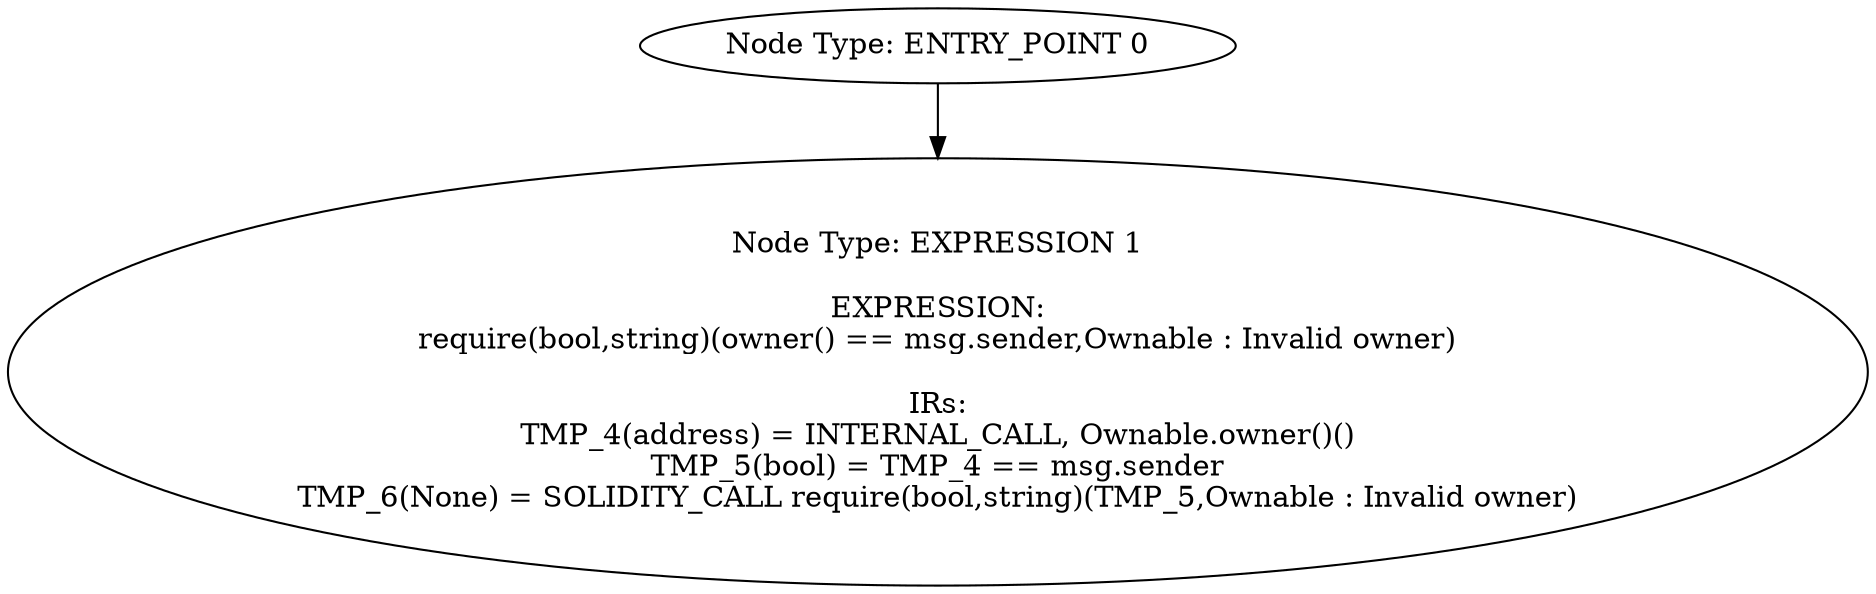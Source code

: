 digraph{
0[label="Node Type: ENTRY_POINT 0
"];
0->1;
1[label="Node Type: EXPRESSION 1

EXPRESSION:
require(bool,string)(owner() == msg.sender,Ownable : Invalid owner)

IRs:
TMP_4(address) = INTERNAL_CALL, Ownable.owner()()
TMP_5(bool) = TMP_4 == msg.sender
TMP_6(None) = SOLIDITY_CALL require(bool,string)(TMP_5,Ownable : Invalid owner)"];
}
